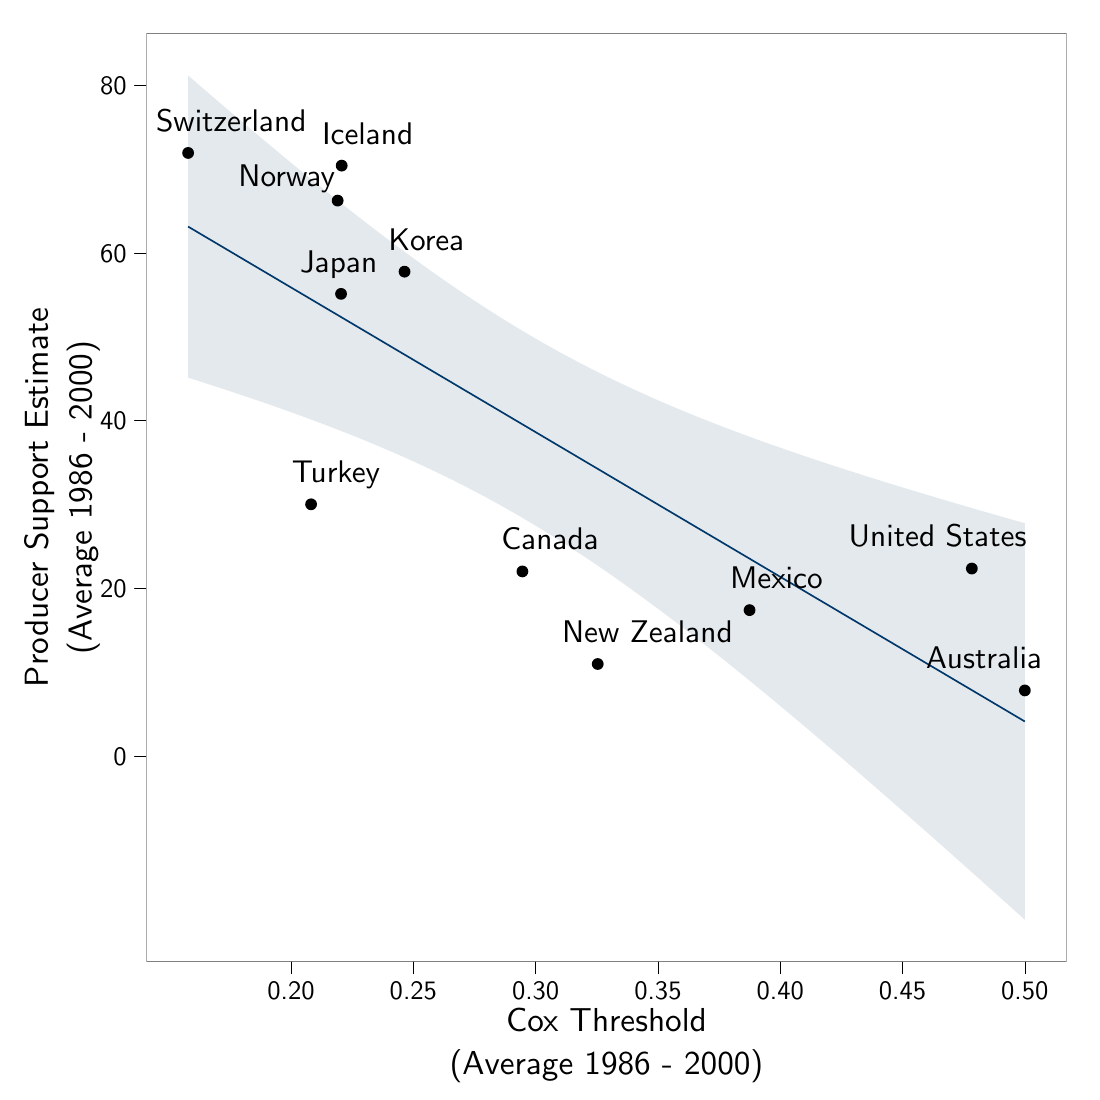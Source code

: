 % Created by tikzDevice version 0.6.2 on 2012-04-11 12:50:38
% !TEX encoding = UTF-8 Unicode
\documentclass[10pt]{article}
\usepackage{tikz}
\renewcommand{\familydefault}{\sfdefault}
\usepackage{sfmath}
\usepackage[active,tightpage,psfixbb]{preview}

\PreviewEnvironment{pgfpicture}

\setlength\PreviewBorder{0pt}
\begin{document}

\begin{tikzpicture}[x=1pt,y=1pt]
\definecolor[named]{drawColor}{rgb}{0.00,0.00,0.00}
\definecolor[named]{fillColor}{rgb}{1.00,1.00,1.00}
\fill[color=fillColor,fill opacity=0.00,] (0,0) rectangle (397.48,397.48);
\begin{scope}
\path[clip] (  0.00,  0.00) rectangle (397.48,397.48);
\end{scope}
\begin{scope}
\path[clip] (  0.00,  0.00) rectangle (397.48,397.48);
\end{scope}
\begin{scope}
\path[clip] (  0.00,  0.00) rectangle (397.48,397.48);
\end{scope}
\begin{scope}
\path[clip] (  0.00,  0.00) rectangle (397.48,397.48);
\end{scope}
\begin{scope}
\path[clip] (  0.00,  0.00) rectangle (397.48,397.48);
\end{scope}
\begin{scope}
\path[clip] (  0.00,  0.00) rectangle (397.48,397.48);
\end{scope}
\begin{scope}
\path[clip] (  0.00,  0.00) rectangle (397.48,397.48);
\end{scope}
\begin{scope}
\path[clip] (  0.00,  0.00) rectangle (397.48,397.48);
\end{scope}
\begin{scope}
\path[clip] (  0.00,  0.00) rectangle (397.48,397.48);
\end{scope}
\begin{scope}
\path[clip] (  0.00,  0.00) rectangle (397.48,397.48);
\end{scope}
\begin{scope}
\path[clip] (  0.00,  0.00) rectangle (397.48,397.48);
\end{scope}
\begin{scope}
\path[clip] (  0.00,  0.00) rectangle (397.48,397.48);
\end{scope}
\begin{scope}
\path[clip] ( 52.86, 49.87) rectangle (385.44,385.44);
\end{scope}
\begin{scope}
\path[clip] (  0.00,  0.00) rectangle (397.48,397.48);
\end{scope}
\begin{scope}
\path[clip] (  0.00,  0.00) rectangle (397.48,397.48);
\end{scope}
\begin{scope}
\path[clip] (  0.00,  0.00) rectangle (397.48,397.48);
\end{scope}
\begin{scope}
\path[clip] (  0.00,  0.00) rectangle (397.48,397.48);
\end{scope}
\begin{scope}
\path[clip] (  0.00,  0.00) rectangle (397.48,397.48);
\end{scope}
\begin{scope}
\path[clip] (  0.00,  0.00) rectangle (397.48,397.48);
\end{scope}
\begin{scope}
\path[clip] (  0.00,  0.00) rectangle (397.48,397.48);
\end{scope}
\begin{scope}
\path[clip] (  0.00,  0.00) rectangle (397.48,397.48);
\end{scope}
\begin{scope}
\path[clip] (  0.00,  0.00) rectangle (397.48,397.48);
\end{scope}
\begin{scope}
\path[clip] (  0.00,  0.00) rectangle (397.48,397.48);

\draw[fill opacity=0.00,draw opacity=0.00,] (  0.00,  0.00) rectangle (397.48,397.48);
\end{scope}
\begin{scope}
\path[clip] (  0.00,  0.00) rectangle (397.48,397.48);
\end{scope}
\begin{scope}
\path[clip] (  0.00,  0.00) rectangle (397.48,397.48);
\definecolor[named]{drawColor}{rgb}{0.00,0.00,0.00}

\node[color=drawColor,anchor=base east,inner sep=0pt, outer sep=0pt, scale=  0.96] at ( 45.75,120.95) {0};

\node[color=drawColor,anchor=base east,inner sep=0pt, outer sep=0pt, scale=  0.96] at ( 45.75,181.54) {20};

\node[color=drawColor,anchor=base east,inner sep=0pt, outer sep=0pt, scale=  0.96] at ( 45.75,242.12) {40};

\node[color=drawColor,anchor=base east,inner sep=0pt, outer sep=0pt, scale=  0.96] at ( 45.75,302.71) {60};

\node[color=drawColor,anchor=base east,inner sep=0pt, outer sep=0pt, scale=  0.96] at ( 45.75,363.29) {80};
\end{scope}
\begin{scope}
\path[clip] (  0.00,  0.00) rectangle (397.48,397.48);
\definecolor[named]{drawColor}{rgb}{0.00,0.00,0.00}

\draw[color=drawColor,line width= 0.2pt,line cap=round,line join=round,fill opacity=0.00,] ( 48.59,124.26) -- ( 52.86,124.26);

\draw[color=drawColor,line width= 0.2pt,line cap=round,line join=round,fill opacity=0.00,] ( 48.59,184.84) -- ( 52.86,184.84);

\draw[color=drawColor,line width= 0.2pt,line cap=round,line join=round,fill opacity=0.00,] ( 48.59,245.43) -- ( 52.86,245.43);

\draw[color=drawColor,line width= 0.2pt,line cap=round,line join=round,fill opacity=0.00,] ( 48.59,306.01) -- ( 52.86,306.01);

\draw[color=drawColor,line width= 0.2pt,line cap=round,line join=round,fill opacity=0.00,] ( 48.59,366.60) -- ( 52.86,366.60);
\end{scope}
\begin{scope}
\path[clip] (  0.00,  0.00) rectangle (397.48,397.48);
\end{scope}
\begin{scope}
\path[clip] (  0.00,  0.00) rectangle (397.48,397.48);
\end{scope}
\begin{scope}
\path[clip] (  0.00,  0.00) rectangle (397.48,397.48);
\end{scope}
\begin{scope}
\path[clip] (  0.00,  0.00) rectangle (397.48,397.48);
\end{scope}
\begin{scope}
\path[clip] (  0.00,  0.00) rectangle (397.48,397.48);
\end{scope}
\begin{scope}
\path[clip] ( 52.86, 49.87) rectangle (385.44,385.44);
\definecolor[named]{fillColor}{rgb}{1.00,1.00,1.00}

\draw[fill=fillColor,draw opacity=0.00,] ( 52.86, 49.87) rectangle (385.44,385.44);

\draw[fill opacity=0.00,draw opacity=0.00,] (370.32,147.99) circle (  2.13);

\draw[fill opacity=0.00,draw opacity=0.00,] (188.77,190.99) circle (  2.13);

\draw[fill opacity=0.00,draw opacity=0.00,] (123.47,337.63) circle (  2.13);

\draw[fill opacity=0.00,draw opacity=0.00,] (123.24,291.29) circle (  2.13);

\draw[fill opacity=0.00,draw opacity=0.00,] (146.18,299.31) circle (  2.13);

\draw[fill opacity=0.00,draw opacity=0.00,] (270.85,177.01) circle (  2.13);

\draw[fill opacity=0.00,draw opacity=0.00,] (215.99,157.54) circle (  2.13);

\draw[fill opacity=0.00,draw opacity=0.00,] (122.01,324.99) circle (  2.13);

\draw[fill opacity=0.00,draw opacity=0.00,] ( 67.98,342.21) circle (  2.13);

\draw[fill opacity=0.00,draw opacity=0.00,] (112.41,215.25) circle (  2.13);

\draw[fill opacity=0.00,draw opacity=0.00,] (351.17,192.04) circle (  2.13);
\definecolor[named]{fillColor}{rgb}{0.74,0.79,0.83}

\draw[fill=fillColor,fill opacity=0.40,draw opacity=0.00,] ( 67.98,370.19) --
	( 71.80,366.88) --
	( 75.63,363.58) --
	( 79.46,360.29) --
	( 83.29,357.02) --
	( 87.11,353.77) --
	( 90.94,350.54) --
	( 94.77,347.32) --
	( 98.59,344.12) --
	(102.42,340.94) --
	(106.25,337.78) --
	(110.08,334.65) --
	(113.90,331.54) --
	(117.73,328.45) --
	(121.56,325.40) --
	(125.39,322.37) --
	(129.21,319.37) --
	(133.04,316.41) --
	(136.87,313.47) --
	(140.69,310.58) --
	(144.52,307.72) --
	(148.35,304.90) --
	(152.18,302.12) --
	(156.00,299.39) --
	(159.83,296.70) --
	(163.66,294.05) --
	(167.48,291.46) --
	(171.31,288.91) --
	(175.14,286.41) --
	(178.97,283.97) --
	(182.79,281.57) --
	(186.62,279.23) --
	(190.45,276.95) --
	(194.27,274.71) --
	(198.10,272.53) --
	(201.93,270.40) --
	(205.76,268.33) --
	(209.58,266.30) --
	(213.41,264.33) --
	(217.24,262.41) --
	(221.06,260.53) --
	(224.89,258.70) --
	(228.72,256.91) --
	(232.55,255.17) --
	(236.37,253.46) --
	(240.20,251.80) --
	(244.03,250.17) --
	(247.85,248.58) --
	(251.68,247.02) --
	(255.51,245.50) --
	(259.34,244.00) --
	(263.16,242.53) --
	(266.99,241.09) --
	(270.82,239.68) --
	(274.64,238.29) --
	(278.47,236.92) --
	(282.30,235.58) --
	(286.13,234.25) --
	(289.95,232.94) --
	(293.78,231.65) --
	(297.61,230.38) --
	(301.43,229.12) --
	(305.26,227.88) --
	(309.09,226.66) --
	(312.92,225.44) --
	(316.74,224.24) --
	(320.57,223.05) --
	(324.40,221.87) --
	(328.22,220.70) --
	(332.05,219.55) --
	(335.88,218.40) --
	(339.71,217.26) --
	(343.53,216.13) --
	(347.36,215.01) --
	(351.19,213.89) --
	(355.01,212.78) --
	(358.84,211.68) --
	(362.67,210.59) --
	(366.50,209.50) --
	(370.32,208.42) --
	(370.32, 65.13) --
	(366.50, 68.57) --
	(362.67, 72.01) --
	(358.84, 75.44) --
	(355.01, 78.87) --
	(351.19, 82.29) --
	(347.36, 85.70) --
	(343.53, 89.10) --
	(339.71, 92.50) --
	(335.88, 95.89) --
	(332.05, 99.27) --
	(328.22,102.64) --
	(324.40,106.00) --
	(320.57,109.35) --
	(316.74,112.68) --
	(312.92,116.01) --
	(309.09,119.32) --
	(305.26,122.62) --
	(301.43,125.91) --
	(297.61,129.18) --
	(293.78,132.43) --
	(289.95,135.67) --
	(286.13,138.89) --
	(282.30,142.09) --
	(278.47,145.27) --
	(274.64,148.43) --
	(270.82,151.57) --
	(266.99,154.68) --
	(263.16,157.77) --
	(259.34,160.83) --
	(255.51,163.86) --
	(251.68,166.86) --
	(247.85,169.83) --
	(244.03,172.77) --
	(240.20,175.67) --
	(236.37,178.53) --
	(232.55,181.36) --
	(228.72,184.14) --
	(224.89,186.88) --
	(221.06,189.58) --
	(217.24,192.23) --
	(213.41,194.83) --
	(209.58,197.38) --
	(205.76,199.88) --
	(201.93,202.34) --
	(198.10,204.74) --
	(194.27,207.08) --
	(190.45,209.38) --
	(186.62,211.62) --
	(182.79,213.80) --
	(178.97,215.94) --
	(175.14,218.02) --
	(171.31,220.05) --
	(167.48,222.03) --
	(163.66,223.96) --
	(159.83,225.84) --
	(156.00,227.68) --
	(152.18,229.47) --
	(148.35,231.22) --
	(144.52,232.93) --
	(140.69,234.60) --
	(136.87,236.23) --
	(133.04,237.82) --
	(129.21,239.39) --
	(125.39,240.92) --
	(121.56,242.41) --
	(117.73,243.88) --
	(113.90,245.33) --
	(110.08,246.75) --
	(106.25,248.14) --
	(102.42,249.51) --
	( 98.59,250.86) --
	( 94.77,252.19) --
	( 90.94,253.49) --
	( 87.11,254.79) --
	( 83.29,256.06) --
	( 79.46,257.32) --
	( 75.63,258.56) --
	( 71.80,259.79) --
	( 67.98,261.01) --
	cycle;
\definecolor[named]{drawColor}{rgb}{0.00,0.22,0.42}

\draw[color=drawColor,line width= 0.6pt,line join=round,fill opacity=0.00,] ( 67.98,315.60) --
	( 71.80,313.33) --
	( 75.63,311.07) --
	( 79.46,308.81) --
	( 83.29,306.54) --
	( 87.11,304.28) --
	( 90.94,302.01) --
	( 94.77,299.75) --
	( 98.59,297.49) --
	(102.42,295.22) --
	(106.25,292.96) --
	(110.08,290.70) --
	(113.90,288.43) --
	(117.73,286.17) --
	(121.56,283.91) --
	(125.39,281.64) --
	(129.21,279.38) --
	(133.04,277.12) --
	(136.87,274.85) --
	(140.69,272.59) --
	(144.52,270.32) --
	(148.35,268.06) --
	(152.18,265.80) --
	(156.00,263.53) --
	(159.83,261.27) --
	(163.66,259.01) --
	(167.48,256.74) --
	(171.31,254.48) --
	(175.14,252.22) --
	(178.97,249.95) --
	(182.79,247.69) --
	(186.62,245.42) --
	(190.45,243.16) --
	(194.27,240.90) --
	(198.10,238.63) --
	(201.93,236.37) --
	(205.76,234.11) --
	(209.58,231.84) --
	(213.41,229.58) --
	(217.24,227.32) --
	(221.06,225.05) --
	(224.89,222.79) --
	(228.72,220.52) --
	(232.55,218.26) --
	(236.37,216.00) --
	(240.20,213.73) --
	(244.03,211.47) --
	(247.85,209.21) --
	(251.68,206.94) --
	(255.51,204.68) --
	(259.34,202.42) --
	(263.16,200.15) --
	(266.99,197.89) --
	(270.82,195.63) --
	(274.64,193.36) --
	(278.47,191.10) --
	(282.30,188.83) --
	(286.13,186.57) --
	(289.95,184.31) --
	(293.78,182.04) --
	(297.61,179.78) --
	(301.43,177.52) --
	(305.26,175.25) --
	(309.09,172.99) --
	(312.92,170.73) --
	(316.74,168.46) --
	(320.57,166.20) --
	(324.40,163.93) --
	(328.22,161.67) --
	(332.05,159.41) --
	(335.88,157.14) --
	(339.71,154.88) --
	(343.53,152.62) --
	(347.36,150.35) --
	(351.19,148.09) --
	(355.01,145.83) --
	(358.84,143.56) --
	(362.67,141.30) --
	(366.50,139.03) --
	(370.32,136.77);
\definecolor[named]{drawColor}{rgb}{0.00,0.00,0.00}

\node[color=drawColor,anchor=base west,inner sep=0pt, outer sep=0pt, scale=  1.13] at (334.66,155.80) {Australia};

\node[color=drawColor,anchor=base west,inner sep=0pt, outer sep=0pt, scale=  1.13] at (181.21,198.80) {Canada};

\node[color=drawColor,anchor=base west,inner sep=0pt, outer sep=0pt, scale=  1.13] at (116.36,345.43) {Iceland};

\node[color=drawColor,anchor=base west,inner sep=0pt, outer sep=0pt, scale=  1.13] at (108.45,299.10) {Japan};

\node[color=drawColor,anchor=base west,inner sep=0pt, outer sep=0pt, scale=  1.13] at (140.32,307.12) {Korea};

\node[color=drawColor,anchor=base west,inner sep=0pt, outer sep=0pt, scale=  1.13] at (263.79,184.82) {Mexico};

\node[color=drawColor,anchor=base west,inner sep=0pt, outer sep=0pt, scale=  1.13] at (203.08,165.35) {New Zealand};

\node[color=drawColor,anchor=base west,inner sep=0pt, outer sep=0pt, scale=  1.13] at ( 86.16,330.01) {Norway};

\node[color=drawColor,anchor=base west,inner sep=0pt, outer sep=0pt, scale=  1.13] at ( 56.38,350.02) {Switzerland};

\node[color=drawColor,anchor=base west,inner sep=0pt, outer sep=0pt, scale=  1.13] at (105.48,223.06) {Turkey};

\node[color=drawColor,anchor=base west,inner sep=0pt, outer sep=0pt, scale=  1.13] at (306.69,199.85) {United States};
\definecolor[named]{fillColor}{rgb}{0.00,0.00,0.00}

\draw[fill=fillColor,draw opacity=0.00,] (370.32,147.99) circle (  2.13);

\draw[fill=fillColor,draw opacity=0.00,] (188.77,190.99) circle (  2.13);

\draw[fill=fillColor,draw opacity=0.00,] (123.47,337.63) circle (  2.13);

\draw[fill=fillColor,draw opacity=0.00,] (123.24,291.29) circle (  2.13);

\draw[fill=fillColor,draw opacity=0.00,] (146.18,299.31) circle (  2.13);

\draw[fill=fillColor,draw opacity=0.00,] (270.85,177.01) circle (  2.13);

\draw[fill=fillColor,draw opacity=0.00,] (215.99,157.54) circle (  2.13);

\draw[fill=fillColor,draw opacity=0.00,] (122.01,324.99) circle (  2.13);

\draw[fill=fillColor,draw opacity=0.00,] ( 67.98,342.21) circle (  2.13);

\draw[fill=fillColor,draw opacity=0.00,] (112.41,215.25) circle (  2.13);

\draw[fill=fillColor,draw opacity=0.00,] (351.17,192.04) circle (  2.13);
\definecolor[named]{drawColor}{rgb}{0.50,0.50,0.50}

\draw[color=drawColor,line width= 0.6pt,line cap=round,line join=round,fill opacity=0.00,] ( 52.86, 49.87) rectangle (385.44,385.44);
\end{scope}
\begin{scope}
\path[clip] (  0.00,  0.00) rectangle (397.48,397.48);
\end{scope}
\begin{scope}
\path[clip] (  0.00,  0.00) rectangle (397.48,397.48);
\definecolor[named]{drawColor}{rgb}{0.00,0.00,0.00}

\node[color=drawColor,anchor=base,inner sep=0pt, outer sep=0pt, scale=  0.96] at (105.17, 36.15) {0.20};

\node[color=drawColor,anchor=base,inner sep=0pt, outer sep=0pt, scale=  0.96] at (149.36, 36.15) {0.25};

\node[color=drawColor,anchor=base,inner sep=0pt, outer sep=0pt, scale=  0.96] at (193.55, 36.15) {0.30};

\node[color=drawColor,anchor=base,inner sep=0pt, outer sep=0pt, scale=  0.96] at (237.75, 36.15) {0.35};

\node[color=drawColor,anchor=base,inner sep=0pt, outer sep=0pt, scale=  0.96] at (281.94, 36.15) {0.40};

\node[color=drawColor,anchor=base,inner sep=0pt, outer sep=0pt, scale=  0.96] at (326.13, 36.15) {0.45};

\node[color=drawColor,anchor=base,inner sep=0pt, outer sep=0pt, scale=  0.96] at (370.32, 36.15) {0.50};
\end{scope}
\begin{scope}
\path[clip] (  0.00,  0.00) rectangle (397.48,397.48);
\definecolor[named]{drawColor}{rgb}{0.00,0.00,0.00}

\draw[color=drawColor,line width= 0.2pt,line cap=round,line join=round,fill opacity=0.00,] (105.17, 45.61) -- (105.17, 49.87);

\draw[color=drawColor,line width= 0.2pt,line cap=round,line join=round,fill opacity=0.00,] (149.36, 45.61) -- (149.36, 49.87);

\draw[color=drawColor,line width= 0.2pt,line cap=round,line join=round,fill opacity=0.00,] (193.55, 45.61) -- (193.55, 49.87);

\draw[color=drawColor,line width= 0.2pt,line cap=round,line join=round,fill opacity=0.00,] (237.75, 45.61) -- (237.75, 49.87);

\draw[color=drawColor,line width= 0.2pt,line cap=round,line join=round,fill opacity=0.00,] (281.94, 45.61) -- (281.94, 49.87);

\draw[color=drawColor,line width= 0.2pt,line cap=round,line join=round,fill opacity=0.00,] (326.13, 45.61) -- (326.13, 49.87);

\draw[color=drawColor,line width= 0.2pt,line cap=round,line join=round,fill opacity=0.00,] (370.32, 45.61) -- (370.32, 49.87);
\end{scope}
\begin{scope}
\path[clip] (  0.00,  0.00) rectangle (397.48,397.48);
\end{scope}
\begin{scope}
\path[clip] (  0.00,  0.00) rectangle (397.48,397.48);
\end{scope}
\begin{scope}
\path[clip] (  0.00,  0.00) rectangle (397.48,397.48);
\end{scope}
\begin{scope}
\path[clip] (  0.00,  0.00) rectangle (397.48,397.48);
\end{scope}
\begin{scope}
\path[clip] (  0.00,  0.00) rectangle (397.48,397.48);
\end{scope}
\begin{scope}
\path[clip] (  0.00,  0.00) rectangle (397.48,397.48);
\definecolor[named]{drawColor}{rgb}{0.00,0.00,0.00}

\node[color=drawColor,anchor=base,inner sep=0pt, outer sep=0pt, scale=  1.20] at (219.15, 24.87) {Cox Threshold };

\node[color=drawColor,anchor=base,inner sep=0pt, outer sep=0pt, scale=  1.20] at (219.15,  9.03) {(Average 1986 - 2000)};
\end{scope}
\begin{scope}
\path[clip] (  0.00,  0.00) rectangle (397.48,397.48);
\end{scope}
\begin{scope}
\path[clip] (  0.00,  0.00) rectangle (397.48,397.48);
\definecolor[named]{drawColor}{rgb}{0.00,0.00,0.00}

\node[rotate= 90.00,color=drawColor,anchor=base,inner sep=0pt, outer sep=0pt, scale=  1.20] at ( 17.30,217.66) {Producer Support Estimate };

\node[rotate= 90.00,color=drawColor,anchor=base,inner sep=0pt, outer sep=0pt, scale=  1.20] at ( 33.14,217.66) {(Average 1986 - 2000)};
\end{scope}
\begin{scope}
\path[clip] (  0.00,  0.00) rectangle (397.48,397.48);
\end{scope}
\end{tikzpicture}

\end{document}
